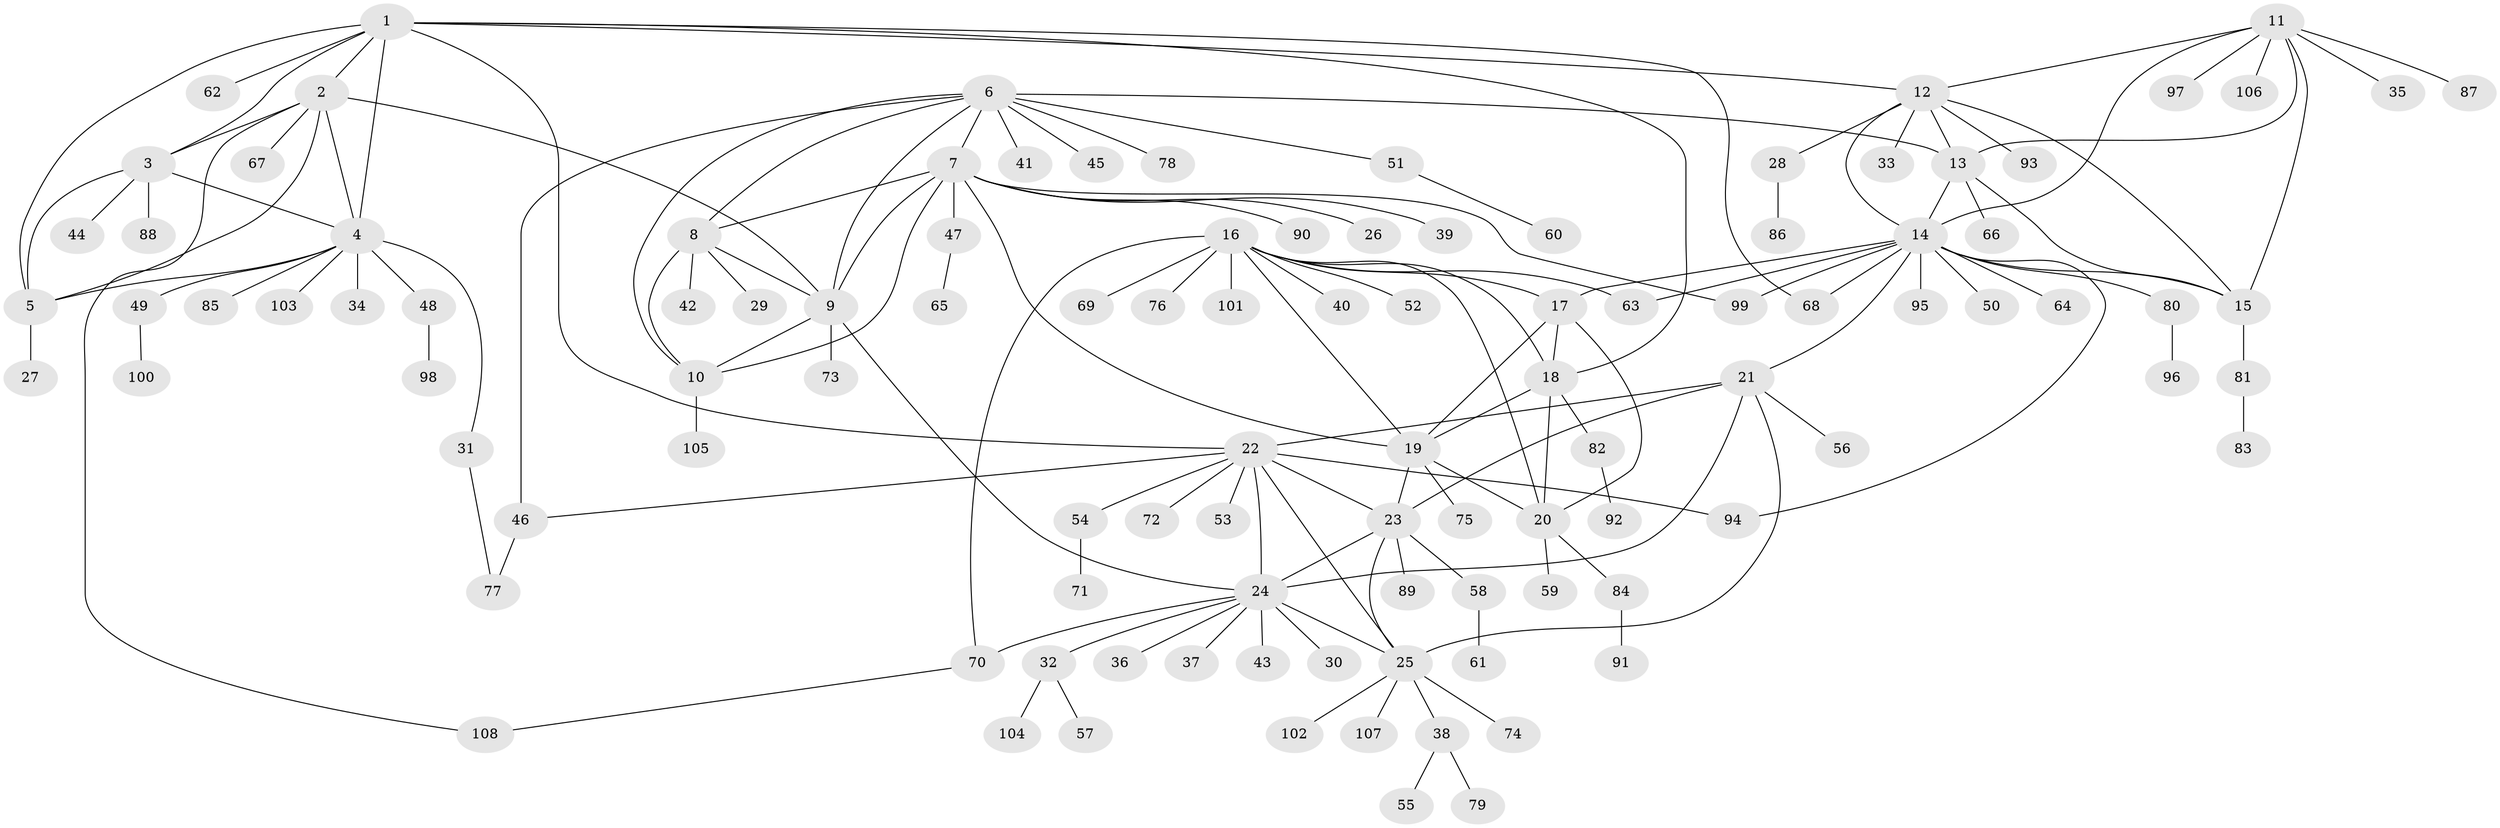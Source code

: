 // coarse degree distribution, {18: 0.03125, 1: 0.65625, 7: 0.0625, 9: 0.03125, 3: 0.0625, 4: 0.03125, 6: 0.03125, 2: 0.09375}
// Generated by graph-tools (version 1.1) at 2025/19/03/04/25 18:19:45]
// undirected, 108 vertices, 151 edges
graph export_dot {
graph [start="1"]
  node [color=gray90,style=filled];
  1;
  2;
  3;
  4;
  5;
  6;
  7;
  8;
  9;
  10;
  11;
  12;
  13;
  14;
  15;
  16;
  17;
  18;
  19;
  20;
  21;
  22;
  23;
  24;
  25;
  26;
  27;
  28;
  29;
  30;
  31;
  32;
  33;
  34;
  35;
  36;
  37;
  38;
  39;
  40;
  41;
  42;
  43;
  44;
  45;
  46;
  47;
  48;
  49;
  50;
  51;
  52;
  53;
  54;
  55;
  56;
  57;
  58;
  59;
  60;
  61;
  62;
  63;
  64;
  65;
  66;
  67;
  68;
  69;
  70;
  71;
  72;
  73;
  74;
  75;
  76;
  77;
  78;
  79;
  80;
  81;
  82;
  83;
  84;
  85;
  86;
  87;
  88;
  89;
  90;
  91;
  92;
  93;
  94;
  95;
  96;
  97;
  98;
  99;
  100;
  101;
  102;
  103;
  104;
  105;
  106;
  107;
  108;
  1 -- 2;
  1 -- 3;
  1 -- 4;
  1 -- 5;
  1 -- 12;
  1 -- 18;
  1 -- 22;
  1 -- 62;
  1 -- 68;
  2 -- 3;
  2 -- 4;
  2 -- 5;
  2 -- 9;
  2 -- 67;
  2 -- 108;
  3 -- 4;
  3 -- 5;
  3 -- 44;
  3 -- 88;
  4 -- 5;
  4 -- 31;
  4 -- 34;
  4 -- 48;
  4 -- 49;
  4 -- 85;
  4 -- 103;
  5 -- 27;
  6 -- 7;
  6 -- 8;
  6 -- 9;
  6 -- 10;
  6 -- 13;
  6 -- 41;
  6 -- 45;
  6 -- 46;
  6 -- 51;
  6 -- 78;
  7 -- 8;
  7 -- 9;
  7 -- 10;
  7 -- 19;
  7 -- 26;
  7 -- 39;
  7 -- 47;
  7 -- 90;
  7 -- 99;
  8 -- 9;
  8 -- 10;
  8 -- 29;
  8 -- 42;
  9 -- 10;
  9 -- 24;
  9 -- 73;
  10 -- 105;
  11 -- 12;
  11 -- 13;
  11 -- 14;
  11 -- 15;
  11 -- 35;
  11 -- 87;
  11 -- 97;
  11 -- 106;
  12 -- 13;
  12 -- 14;
  12 -- 15;
  12 -- 28;
  12 -- 33;
  12 -- 93;
  13 -- 14;
  13 -- 15;
  13 -- 66;
  14 -- 15;
  14 -- 17;
  14 -- 21;
  14 -- 50;
  14 -- 63;
  14 -- 64;
  14 -- 68;
  14 -- 80;
  14 -- 94;
  14 -- 95;
  14 -- 99;
  15 -- 81;
  16 -- 17;
  16 -- 18;
  16 -- 19;
  16 -- 20;
  16 -- 40;
  16 -- 52;
  16 -- 63;
  16 -- 69;
  16 -- 70;
  16 -- 76;
  16 -- 101;
  17 -- 18;
  17 -- 19;
  17 -- 20;
  18 -- 19;
  18 -- 20;
  18 -- 82;
  19 -- 20;
  19 -- 23;
  19 -- 75;
  20 -- 59;
  20 -- 84;
  21 -- 22;
  21 -- 23;
  21 -- 24;
  21 -- 25;
  21 -- 56;
  22 -- 23;
  22 -- 24;
  22 -- 25;
  22 -- 46;
  22 -- 53;
  22 -- 54;
  22 -- 72;
  22 -- 94;
  23 -- 24;
  23 -- 25;
  23 -- 58;
  23 -- 89;
  24 -- 25;
  24 -- 30;
  24 -- 32;
  24 -- 36;
  24 -- 37;
  24 -- 43;
  24 -- 70;
  25 -- 38;
  25 -- 74;
  25 -- 102;
  25 -- 107;
  28 -- 86;
  31 -- 77;
  32 -- 57;
  32 -- 104;
  38 -- 55;
  38 -- 79;
  46 -- 77;
  47 -- 65;
  48 -- 98;
  49 -- 100;
  51 -- 60;
  54 -- 71;
  58 -- 61;
  70 -- 108;
  80 -- 96;
  81 -- 83;
  82 -- 92;
  84 -- 91;
}
